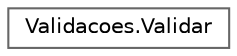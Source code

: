 digraph "Graphical Class Hierarchy"
{
 // LATEX_PDF_SIZE
  bgcolor="transparent";
  edge [fontname=Helvetica,fontsize=10,labelfontname=Helvetica,labelfontsize=10];
  node [fontname=Helvetica,fontsize=10,shape=box,height=0.2,width=0.4];
  rankdir="LR";
  Node0 [id="Node000000",label="Validacoes.Validar",height=0.2,width=0.4,color="grey40", fillcolor="white", style="filled",URL="$class_validacoes_1_1_validar.html",tooltip="Class que tem como objetivo ter funcoes de validacao."];
}
